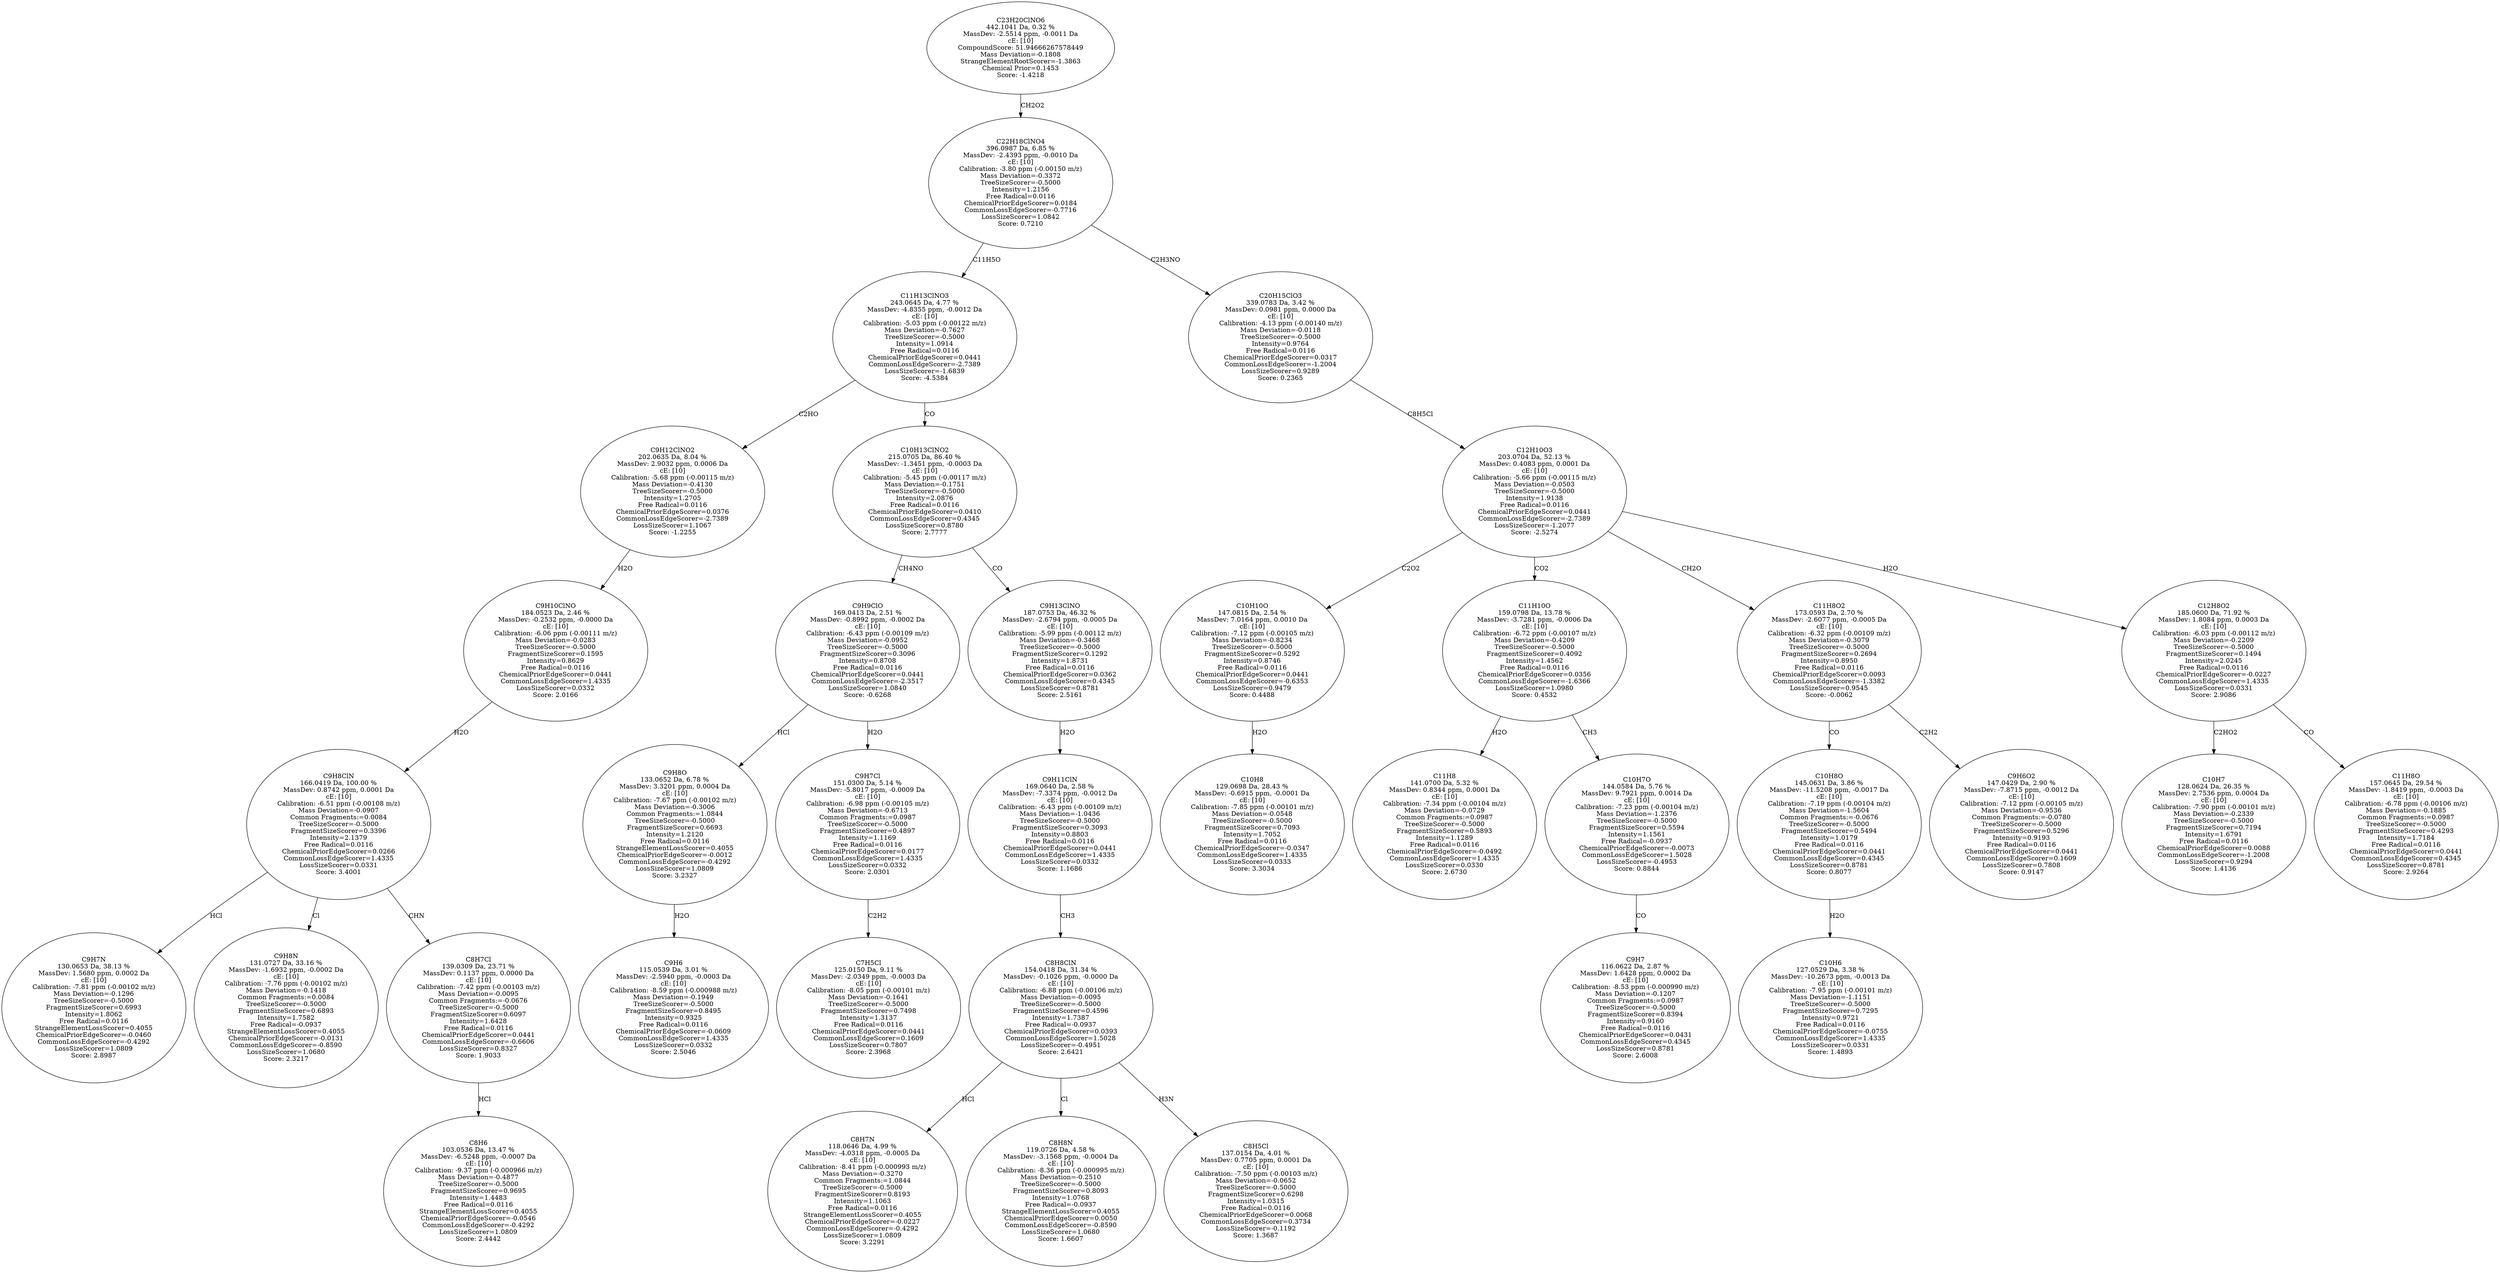 strict digraph {
v1 [label="C9H7N\n130.0653 Da, 38.13 %\nMassDev: 1.5680 ppm, 0.0002 Da\ncE: [10]\nCalibration: -7.81 ppm (-0.00102 m/z)\nMass Deviation=-0.1296\nTreeSizeScorer=-0.5000\nFragmentSizeScorer=0.6993\nIntensity=1.8062\nFree Radical=0.0116\nStrangeElementLossScorer=0.4055\nChemicalPriorEdgeScorer=-0.0460\nCommonLossEdgeScorer=-0.4292\nLossSizeScorer=1.0809\nScore: 2.8987"];
v2 [label="C9H8N\n131.0727 Da, 33.16 %\nMassDev: -1.6932 ppm, -0.0002 Da\ncE: [10]\nCalibration: -7.76 ppm (-0.00102 m/z)\nMass Deviation=-0.1418\nCommon Fragments:=0.0084\nTreeSizeScorer=-0.5000\nFragmentSizeScorer=0.6893\nIntensity=1.7582\nFree Radical=-0.0937\nStrangeElementLossScorer=0.4055\nChemicalPriorEdgeScorer=-0.0131\nCommonLossEdgeScorer=-0.8590\nLossSizeScorer=1.0680\nScore: 2.3217"];
v3 [label="C8H6\n103.0536 Da, 13.47 %\nMassDev: -6.5248 ppm, -0.0007 Da\ncE: [10]\nCalibration: -9.37 ppm (-0.000966 m/z)\nMass Deviation=-0.4877\nTreeSizeScorer=-0.5000\nFragmentSizeScorer=0.9695\nIntensity=1.4483\nFree Radical=0.0116\nStrangeElementLossScorer=0.4055\nChemicalPriorEdgeScorer=-0.0546\nCommonLossEdgeScorer=-0.4292\nLossSizeScorer=1.0809\nScore: 2.4442"];
v4 [label="C8H7Cl\n139.0309 Da, 23.71 %\nMassDev: 0.1137 ppm, 0.0000 Da\ncE: [10]\nCalibration: -7.42 ppm (-0.00103 m/z)\nMass Deviation=-0.0095\nCommon Fragments:=-0.0676\nTreeSizeScorer=-0.5000\nFragmentSizeScorer=0.6097\nIntensity=1.6428\nFree Radical=0.0116\nChemicalPriorEdgeScorer=0.0441\nCommonLossEdgeScorer=-0.6606\nLossSizeScorer=0.8327\nScore: 1.9033"];
v5 [label="C9H8ClN\n166.0419 Da, 100.00 %\nMassDev: 0.8742 ppm, 0.0001 Da\ncE: [10]\nCalibration: -6.51 ppm (-0.00108 m/z)\nMass Deviation=-0.0907\nCommon Fragments:=0.0084\nTreeSizeScorer=-0.5000\nFragmentSizeScorer=0.3396\nIntensity=2.1379\nFree Radical=0.0116\nChemicalPriorEdgeScorer=0.0266\nCommonLossEdgeScorer=1.4335\nLossSizeScorer=0.0331\nScore: 3.4001"];
v6 [label="C9H10ClNO\n184.0523 Da, 2.46 %\nMassDev: -0.2532 ppm, -0.0000 Da\ncE: [10]\nCalibration: -6.06 ppm (-0.00111 m/z)\nMass Deviation=-0.0283\nTreeSizeScorer=-0.5000\nFragmentSizeScorer=0.1595\nIntensity=0.8629\nFree Radical=0.0116\nChemicalPriorEdgeScorer=0.0441\nCommonLossEdgeScorer=1.4335\nLossSizeScorer=0.0332\nScore: 2.0166"];
v7 [label="C9H12ClNO2\n202.0635 Da, 8.04 %\nMassDev: 2.9032 ppm, 0.0006 Da\ncE: [10]\nCalibration: -5.68 ppm (-0.00115 m/z)\nMass Deviation=-0.4130\nTreeSizeScorer=-0.5000\nIntensity=1.2705\nFree Radical=0.0116\nChemicalPriorEdgeScorer=0.0376\nCommonLossEdgeScorer=-2.7389\nLossSizeScorer=1.1067\nScore: -1.2255"];
v8 [label="C9H6\n115.0539 Da, 3.01 %\nMassDev: -2.5940 ppm, -0.0003 Da\ncE: [10]\nCalibration: -8.59 ppm (-0.000988 m/z)\nMass Deviation=-0.1949\nTreeSizeScorer=-0.5000\nFragmentSizeScorer=0.8495\nIntensity=0.9325\nFree Radical=0.0116\nChemicalPriorEdgeScorer=-0.0609\nCommonLossEdgeScorer=1.4335\nLossSizeScorer=0.0332\nScore: 2.5046"];
v9 [label="C9H8O\n133.0652 Da, 6.78 %\nMassDev: 3.3201 ppm, 0.0004 Da\ncE: [10]\nCalibration: -7.67 ppm (-0.00102 m/z)\nMass Deviation=-0.3006\nCommon Fragments:=1.0844\nTreeSizeScorer=-0.5000\nFragmentSizeScorer=0.6693\nIntensity=1.2120\nFree Radical=0.0116\nStrangeElementLossScorer=0.4055\nChemicalPriorEdgeScorer=-0.0012\nCommonLossEdgeScorer=-0.4292\nLossSizeScorer=1.0809\nScore: 3.2327"];
v10 [label="C7H5Cl\n125.0150 Da, 9.11 %\nMassDev: -2.0349 ppm, -0.0003 Da\ncE: [10]\nCalibration: -8.05 ppm (-0.00101 m/z)\nMass Deviation=-0.1641\nTreeSizeScorer=-0.5000\nFragmentSizeScorer=0.7498\nIntensity=1.3137\nFree Radical=0.0116\nChemicalPriorEdgeScorer=0.0441\nCommonLossEdgeScorer=0.1609\nLossSizeScorer=0.7807\nScore: 2.3968"];
v11 [label="C9H7Cl\n151.0300 Da, 5.14 %\nMassDev: -5.8017 ppm, -0.0009 Da\ncE: [10]\nCalibration: -6.98 ppm (-0.00105 m/z)\nMass Deviation=-0.6713\nCommon Fragments:=0.0987\nTreeSizeScorer=-0.5000\nFragmentSizeScorer=0.4897\nIntensity=1.1169\nFree Radical=0.0116\nChemicalPriorEdgeScorer=0.0177\nCommonLossEdgeScorer=1.4335\nLossSizeScorer=0.0332\nScore: 2.0301"];
v12 [label="C9H9ClO\n169.0413 Da, 2.51 %\nMassDev: -0.8992 ppm, -0.0002 Da\ncE: [10]\nCalibration: -6.43 ppm (-0.00109 m/z)\nMass Deviation=-0.0952\nTreeSizeScorer=-0.5000\nFragmentSizeScorer=0.3096\nIntensity=0.8708\nFree Radical=0.0116\nChemicalPriorEdgeScorer=0.0441\nCommonLossEdgeScorer=-2.3517\nLossSizeScorer=1.0840\nScore: -0.6268"];
v13 [label="C8H7N\n118.0646 Da, 4.99 %\nMassDev: -4.0318 ppm, -0.0005 Da\ncE: [10]\nCalibration: -8.41 ppm (-0.000993 m/z)\nMass Deviation=-0.3270\nCommon Fragments:=1.0844\nTreeSizeScorer=-0.5000\nFragmentSizeScorer=0.8193\nIntensity=1.1063\nFree Radical=0.0116\nStrangeElementLossScorer=0.4055\nChemicalPriorEdgeScorer=-0.0227\nCommonLossEdgeScorer=-0.4292\nLossSizeScorer=1.0809\nScore: 3.2291"];
v14 [label="C8H8N\n119.0726 Da, 4.58 %\nMassDev: -3.1568 ppm, -0.0004 Da\ncE: [10]\nCalibration: -8.36 ppm (-0.000995 m/z)\nMass Deviation=-0.2510\nTreeSizeScorer=-0.5000\nFragmentSizeScorer=0.8093\nIntensity=1.0768\nFree Radical=-0.0937\nStrangeElementLossScorer=0.4055\nChemicalPriorEdgeScorer=0.0050\nCommonLossEdgeScorer=-0.8590\nLossSizeScorer=1.0680\nScore: 1.6607"];
v15 [label="C8H5Cl\n137.0154 Da, 4.01 %\nMassDev: 0.7705 ppm, 0.0001 Da\ncE: [10]\nCalibration: -7.50 ppm (-0.00103 m/z)\nMass Deviation=-0.0652\nTreeSizeScorer=-0.5000\nFragmentSizeScorer=0.6298\nIntensity=1.0315\nFree Radical=0.0116\nChemicalPriorEdgeScorer=0.0068\nCommonLossEdgeScorer=0.3734\nLossSizeScorer=-0.1192\nScore: 1.3687"];
v16 [label="C8H8ClN\n154.0418 Da, 31.34 %\nMassDev: -0.1026 ppm, -0.0000 Da\ncE: [10]\nCalibration: -6.88 ppm (-0.00106 m/z)\nMass Deviation=-0.0095\nTreeSizeScorer=-0.5000\nFragmentSizeScorer=0.4596\nIntensity=1.7387\nFree Radical=-0.0937\nChemicalPriorEdgeScorer=0.0393\nCommonLossEdgeScorer=1.5028\nLossSizeScorer=-0.4951\nScore: 2.6421"];
v17 [label="C9H11ClN\n169.0640 Da, 2.58 %\nMassDev: -7.3374 ppm, -0.0012 Da\ncE: [10]\nCalibration: -6.43 ppm (-0.00109 m/z)\nMass Deviation=-1.0436\nTreeSizeScorer=-0.5000\nFragmentSizeScorer=0.3093\nIntensity=0.8803\nFree Radical=0.0116\nChemicalPriorEdgeScorer=0.0441\nCommonLossEdgeScorer=1.4335\nLossSizeScorer=0.0332\nScore: 1.1686"];
v18 [label="C9H13ClNO\n187.0753 Da, 46.32 %\nMassDev: -2.6794 ppm, -0.0005 Da\ncE: [10]\nCalibration: -5.99 ppm (-0.00112 m/z)\nMass Deviation=-0.3468\nTreeSizeScorer=-0.5000\nFragmentSizeScorer=0.1292\nIntensity=1.8731\nFree Radical=0.0116\nChemicalPriorEdgeScorer=0.0362\nCommonLossEdgeScorer=0.4345\nLossSizeScorer=0.8781\nScore: 2.5161"];
v19 [label="C10H13ClNO2\n215.0705 Da, 86.40 %\nMassDev: -1.3451 ppm, -0.0003 Da\ncE: [10]\nCalibration: -5.45 ppm (-0.00117 m/z)\nMass Deviation=-0.1751\nTreeSizeScorer=-0.5000\nIntensity=2.0876\nFree Radical=0.0116\nChemicalPriorEdgeScorer=0.0410\nCommonLossEdgeScorer=0.4345\nLossSizeScorer=0.8780\nScore: 2.7777"];
v20 [label="C11H13ClNO3\n243.0645 Da, 4.77 %\nMassDev: -4.8355 ppm, -0.0012 Da\ncE: [10]\nCalibration: -5.03 ppm (-0.00122 m/z)\nMass Deviation=-0.7627\nTreeSizeScorer=-0.5000\nIntensity=1.0914\nFree Radical=0.0116\nChemicalPriorEdgeScorer=0.0441\nCommonLossEdgeScorer=-2.7389\nLossSizeScorer=-1.6839\nScore: -4.5384"];
v21 [label="C10H8\n129.0698 Da, 28.43 %\nMassDev: -0.6915 ppm, -0.0001 Da\ncE: [10]\nCalibration: -7.85 ppm (-0.00101 m/z)\nMass Deviation=-0.0548\nTreeSizeScorer=-0.5000\nFragmentSizeScorer=0.7093\nIntensity=1.7052\nFree Radical=0.0116\nChemicalPriorEdgeScorer=-0.0347\nCommonLossEdgeScorer=1.4335\nLossSizeScorer=0.0333\nScore: 3.3034"];
v22 [label="C10H10O\n147.0815 Da, 2.54 %\nMassDev: 7.0164 ppm, 0.0010 Da\ncE: [10]\nCalibration: -7.12 ppm (-0.00105 m/z)\nMass Deviation=-0.8234\nTreeSizeScorer=-0.5000\nFragmentSizeScorer=0.5292\nIntensity=0.8746\nFree Radical=0.0116\nChemicalPriorEdgeScorer=0.0441\nCommonLossEdgeScorer=-0.6353\nLossSizeScorer=0.9479\nScore: 0.4488"];
v23 [label="C11H8\n141.0700 Da, 5.32 %\nMassDev: 0.8344 ppm, 0.0001 Da\ncE: [10]\nCalibration: -7.34 ppm (-0.00104 m/z)\nMass Deviation=-0.0729\nCommon Fragments:=0.0987\nTreeSizeScorer=-0.5000\nFragmentSizeScorer=0.5893\nIntensity=1.1289\nFree Radical=0.0116\nChemicalPriorEdgeScorer=-0.0492\nCommonLossEdgeScorer=1.4335\nLossSizeScorer=0.0330\nScore: 2.6730"];
v24 [label="C9H7\n116.0622 Da, 2.87 %\nMassDev: 1.6428 ppm, 0.0002 Da\ncE: [10]\nCalibration: -8.53 ppm (-0.000990 m/z)\nMass Deviation=-0.1207\nCommon Fragments:=0.0987\nTreeSizeScorer=-0.5000\nFragmentSizeScorer=0.8394\nIntensity=0.9160\nFree Radical=0.0116\nChemicalPriorEdgeScorer=0.0431\nCommonLossEdgeScorer=0.4345\nLossSizeScorer=0.8781\nScore: 2.6008"];
v25 [label="C10H7O\n144.0584 Da, 5.76 %\nMassDev: 9.7921 ppm, 0.0014 Da\ncE: [10]\nCalibration: -7.23 ppm (-0.00104 m/z)\nMass Deviation=-1.2376\nTreeSizeScorer=-0.5000\nFragmentSizeScorer=0.5594\nIntensity=1.1561\nFree Radical=-0.0937\nChemicalPriorEdgeScorer=-0.0073\nCommonLossEdgeScorer=1.5028\nLossSizeScorer=-0.4953\nScore: 0.8844"];
v26 [label="C11H10O\n159.0798 Da, 13.78 %\nMassDev: -3.7281 ppm, -0.0006 Da\ncE: [10]\nCalibration: -6.72 ppm (-0.00107 m/z)\nMass Deviation=-0.4209\nTreeSizeScorer=-0.5000\nFragmentSizeScorer=0.4092\nIntensity=1.4562\nFree Radical=0.0116\nChemicalPriorEdgeScorer=0.0356\nCommonLossEdgeScorer=-1.6366\nLossSizeScorer=1.0980\nScore: 0.4532"];
v27 [label="C10H6\n127.0529 Da, 3.38 %\nMassDev: -10.2673 ppm, -0.0013 Da\ncE: [10]\nCalibration: -7.95 ppm (-0.00101 m/z)\nMass Deviation=-1.1151\nTreeSizeScorer=-0.5000\nFragmentSizeScorer=0.7295\nIntensity=0.9721\nFree Radical=0.0116\nChemicalPriorEdgeScorer=-0.0755\nCommonLossEdgeScorer=1.4335\nLossSizeScorer=0.0331\nScore: 1.4893"];
v28 [label="C10H8O\n145.0631 Da, 3.86 %\nMassDev: -11.5208 ppm, -0.0017 Da\ncE: [10]\nCalibration: -7.19 ppm (-0.00104 m/z)\nMass Deviation=-1.5604\nCommon Fragments:=-0.0676\nTreeSizeScorer=-0.5000\nFragmentSizeScorer=0.5494\nIntensity=1.0179\nFree Radical=0.0116\nChemicalPriorEdgeScorer=0.0441\nCommonLossEdgeScorer=0.4345\nLossSizeScorer=0.8781\nScore: 0.8077"];
v29 [label="C9H6O2\n147.0429 Da, 2.90 %\nMassDev: -7.8715 ppm, -0.0012 Da\ncE: [10]\nCalibration: -7.12 ppm (-0.00105 m/z)\nMass Deviation=-0.9536\nCommon Fragments:=-0.0780\nTreeSizeScorer=-0.5000\nFragmentSizeScorer=0.5296\nIntensity=0.9193\nFree Radical=0.0116\nChemicalPriorEdgeScorer=0.0441\nCommonLossEdgeScorer=0.1609\nLossSizeScorer=0.7808\nScore: 0.9147"];
v30 [label="C11H8O2\n173.0593 Da, 2.70 %\nMassDev: -2.6077 ppm, -0.0005 Da\ncE: [10]\nCalibration: -6.32 ppm (-0.00109 m/z)\nMass Deviation=-0.3079\nTreeSizeScorer=-0.5000\nFragmentSizeScorer=0.2694\nIntensity=0.8950\nFree Radical=0.0116\nChemicalPriorEdgeScorer=0.0093\nCommonLossEdgeScorer=-1.3382\nLossSizeScorer=0.9545\nScore: -0.0062"];
v31 [label="C10H7\n128.0624 Da, 26.35 %\nMassDev: 2.7536 ppm, 0.0004 Da\ncE: [10]\nCalibration: -7.90 ppm (-0.00101 m/z)\nMass Deviation=-0.2339\nTreeSizeScorer=-0.5000\nFragmentSizeScorer=0.7194\nIntensity=1.6791\nFree Radical=0.0116\nChemicalPriorEdgeScorer=0.0088\nCommonLossEdgeScorer=-1.2008\nLossSizeScorer=0.9294\nScore: 1.4136"];
v32 [label="C11H8O\n157.0645 Da, 29.54 %\nMassDev: -1.8419 ppm, -0.0003 Da\ncE: [10]\nCalibration: -6.78 ppm (-0.00106 m/z)\nMass Deviation=-0.1885\nCommon Fragments:=0.0987\nTreeSizeScorer=-0.5000\nFragmentSizeScorer=0.4293\nIntensity=1.7184\nFree Radical=0.0116\nChemicalPriorEdgeScorer=0.0441\nCommonLossEdgeScorer=0.4345\nLossSizeScorer=0.8781\nScore: 2.9264"];
v33 [label="C12H8O2\n185.0600 Da, 71.92 %\nMassDev: 1.8084 ppm, 0.0003 Da\ncE: [10]\nCalibration: -6.03 ppm (-0.00112 m/z)\nMass Deviation=-0.2209\nTreeSizeScorer=-0.5000\nFragmentSizeScorer=0.1494\nIntensity=2.0245\nFree Radical=0.0116\nChemicalPriorEdgeScorer=-0.0227\nCommonLossEdgeScorer=1.4335\nLossSizeScorer=0.0331\nScore: 2.9086"];
v34 [label="C12H10O3\n203.0704 Da, 52.13 %\nMassDev: 0.4083 ppm, 0.0001 Da\ncE: [10]\nCalibration: -5.66 ppm (-0.00115 m/z)\nMass Deviation=-0.0503\nTreeSizeScorer=-0.5000\nIntensity=1.9138\nFree Radical=0.0116\nChemicalPriorEdgeScorer=0.0441\nCommonLossEdgeScorer=-2.7389\nLossSizeScorer=-1.2077\nScore: -2.5274"];
v35 [label="C20H15ClO3\n339.0783 Da, 3.42 %\nMassDev: 0.0981 ppm, 0.0000 Da\ncE: [10]\nCalibration: -4.13 ppm (-0.00140 m/z)\nMass Deviation=-0.0118\nTreeSizeScorer=-0.5000\nIntensity=0.9764\nFree Radical=0.0116\nChemicalPriorEdgeScorer=0.0317\nCommonLossEdgeScorer=-1.2004\nLossSizeScorer=0.9289\nScore: 0.2365"];
v36 [label="C22H18ClNO4\n396.0987 Da, 6.85 %\nMassDev: -2.4393 ppm, -0.0010 Da\ncE: [10]\nCalibration: -3.80 ppm (-0.00150 m/z)\nMass Deviation=-0.3372\nTreeSizeScorer=-0.5000\nIntensity=1.2156\nFree Radical=0.0116\nChemicalPriorEdgeScorer=0.0184\nCommonLossEdgeScorer=-0.7716\nLossSizeScorer=1.0842\nScore: 0.7210"];
v37 [label="C23H20ClNO6\n442.1041 Da, 0.32 %\nMassDev: -2.5514 ppm, -0.0011 Da\ncE: [10]\nCompoundScore: 51.94666267578449\nMass Deviation=-0.1808\nStrangeElementRootScorer=-1.3863\nChemical Prior=0.1453\nScore: -1.4218"];
v5 -> v1 [label="HCl"];
v5 -> v2 [label="Cl"];
v4 -> v3 [label="HCl"];
v5 -> v4 [label="CHN"];
v6 -> v5 [label="H2O"];
v7 -> v6 [label="H2O"];
v20 -> v7 [label="C2HO"];
v9 -> v8 [label="H2O"];
v12 -> v9 [label="HCl"];
v11 -> v10 [label="C2H2"];
v12 -> v11 [label="H2O"];
v19 -> v12 [label="CH4NO"];
v16 -> v13 [label="HCl"];
v16 -> v14 [label="Cl"];
v16 -> v15 [label="H3N"];
v17 -> v16 [label="CH3"];
v18 -> v17 [label="H2O"];
v19 -> v18 [label="CO"];
v20 -> v19 [label="CO"];
v36 -> v20 [label="C11H5O"];
v22 -> v21 [label="H2O"];
v34 -> v22 [label="C2O2"];
v26 -> v23 [label="H2O"];
v25 -> v24 [label="CO"];
v26 -> v25 [label="CH3"];
v34 -> v26 [label="CO2"];
v28 -> v27 [label="H2O"];
v30 -> v28 [label="CO"];
v30 -> v29 [label="C2H2"];
v34 -> v30 [label="CH2O"];
v33 -> v31 [label="C2HO2"];
v33 -> v32 [label="CO"];
v34 -> v33 [label="H2O"];
v35 -> v34 [label="C8H5Cl"];
v36 -> v35 [label="C2H3NO"];
v37 -> v36 [label="CH2O2"];
}